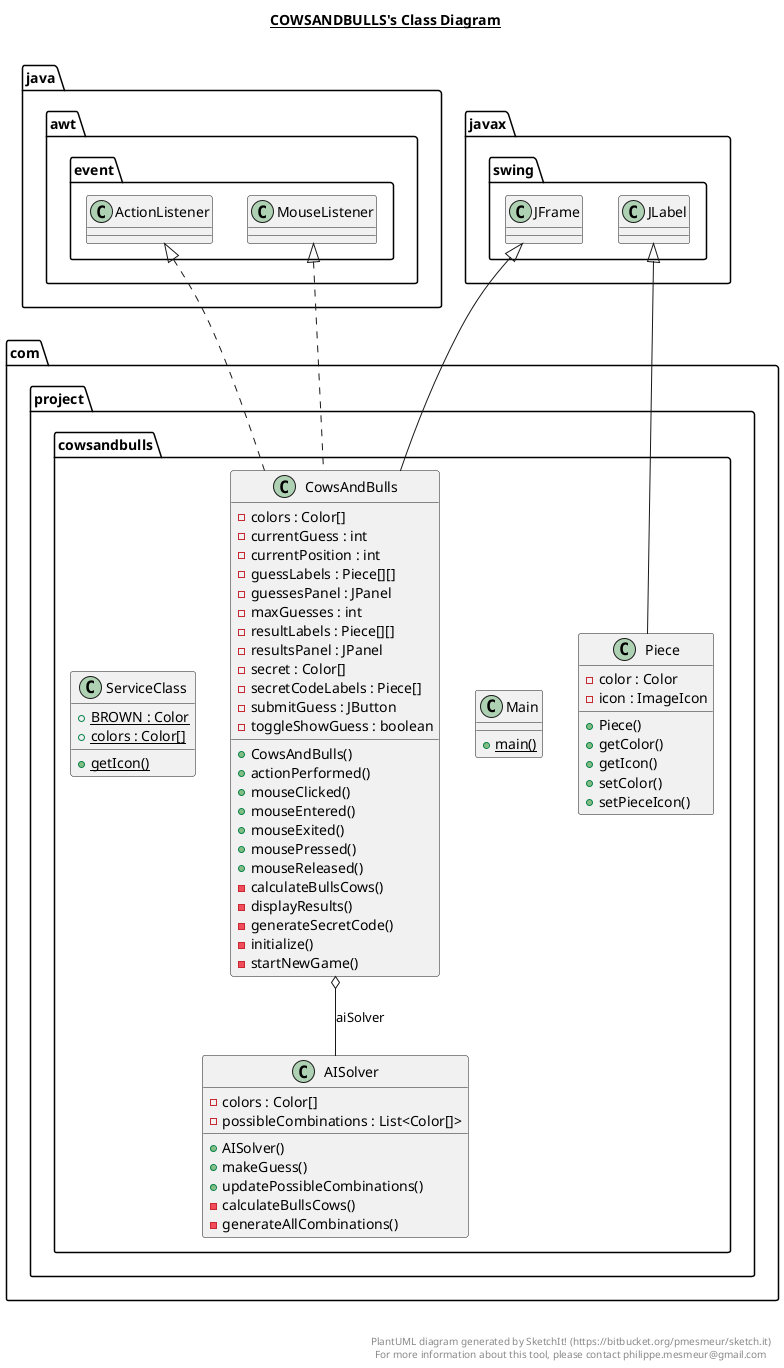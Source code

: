 @startuml

title __COWSANDBULLS's Class Diagram__\n

  namespace com.project.cowsandbulls {
    class com.project.cowsandbulls.AISolver {
        - colors : Color[]
        - possibleCombinations : List<Color[]>
        + AISolver()
        + makeGuess()
        + updatePossibleCombinations()
        - calculateBullsCows()
        - generateAllCombinations()
    }
  }
  

  namespace com.project.cowsandbulls {
    class com.project.cowsandbulls.CowsAndBulls {
        - colors : Color[]
        - currentGuess : int
        - currentPosition : int
        - guessLabels : Piece[][]
        - guessesPanel : JPanel
        - maxGuesses : int
        - resultLabels : Piece[][]
        - resultsPanel : JPanel
        - secret : Color[]
        - secretCodeLabels : Piece[]
        - submitGuess : JButton
        - toggleShowGuess : boolean
        + CowsAndBulls()
        + actionPerformed()
        + mouseClicked()
        + mouseEntered()
        + mouseExited()
        + mousePressed()
        + mouseReleased()
        - calculateBullsCows()
        - displayResults()
        - generateSecretCode()
        - initialize()
        - startNewGame()
    }
  }
  

  namespace com.project.cowsandbulls {
    class com.project.cowsandbulls.Main {
        {static} + main()
    }
  }
  

  namespace com.project.cowsandbulls {
    class com.project.cowsandbulls.Piece {
        - color : Color
        - icon : ImageIcon
        + Piece()
        + getColor()
        + getIcon()
        + setColor()
        + setPieceIcon()
    }
  }
  

  namespace com.project.cowsandbulls {
    class com.project.cowsandbulls.ServiceClass {
        {static} + BROWN : Color
        {static} + colors : Color[]
        {static} + getIcon()
    }
  }
  

  com.project.cowsandbulls.CowsAndBulls .up.|> java.awt.event.ActionListener
  com.project.cowsandbulls.CowsAndBulls .up.|> java.awt.event.MouseListener
  com.project.cowsandbulls.CowsAndBulls -up-|> javax.swing.JFrame
  com.project.cowsandbulls.CowsAndBulls o-- com.project.cowsandbulls.AISolver : aiSolver
  com.project.cowsandbulls.Piece -up-|> javax.swing.JLabel


right footer


PlantUML diagram generated by SketchIt! (https://bitbucket.org/pmesmeur/sketch.it)
For more information about this tool, please contact philippe.mesmeur@gmail.com
endfooter

@enduml
